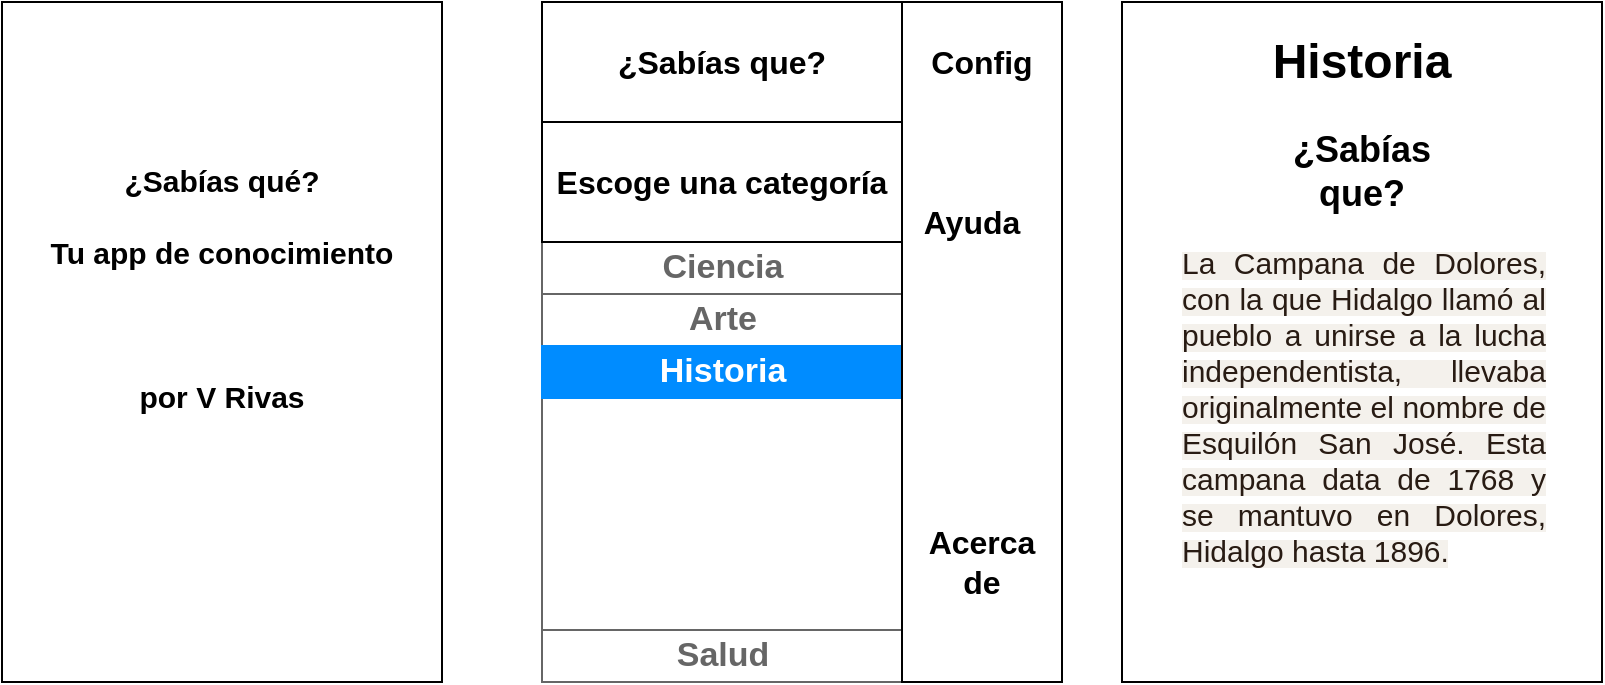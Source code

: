 <mxfile version="14.2.9" type="github">
  <diagram name="Page-1" id="f1b7ffb7-ca1e-a977-7cf5-a751b3c06c05">
    <mxGraphModel dx="940" dy="477" grid="1" gridSize="10" guides="1" tooltips="1" connect="1" arrows="1" fold="1" page="1" pageScale="1" pageWidth="826" pageHeight="1169" background="#ffffff" math="0" shadow="0">
      <root>
        <mxCell id="0" />
        <mxCell id="1" parent="0" />
        <mxCell id="B8A3A9K-5DqQreei3ml_-83" value="" style="strokeWidth=1;shadow=0;dashed=0;align=center;html=1;shape=mxgraph.mockup.containers.rrect;rSize=0;strokeColor=#666666;" vertex="1" parent="1">
          <mxGeometry x="270" y="120" width="180" height="220" as="geometry" />
        </mxCell>
        <mxCell id="B8A3A9K-5DqQreei3ml_-84" value="Ciencia" style="strokeColor=inherit;fillColor=inherit;gradientColor=inherit;strokeWidth=1;shadow=0;dashed=0;align=center;html=1;shape=mxgraph.mockup.containers.rrect;rSize=0;fontSize=17;fontColor=#666666;fontStyle=1;resizeWidth=1;" vertex="1" parent="B8A3A9K-5DqQreei3ml_-83">
          <mxGeometry width="180" height="26" relative="1" as="geometry" />
        </mxCell>
        <mxCell id="B8A3A9K-5DqQreei3ml_-85" value="Arte" style="strokeColor=inherit;fillColor=inherit;gradientColor=inherit;strokeWidth=1;shadow=0;dashed=0;align=center;html=1;shape=mxgraph.mockup.containers.rrect;rSize=0;fontSize=17;fontColor=#666666;fontStyle=1;resizeWidth=1;" vertex="1" parent="B8A3A9K-5DqQreei3ml_-83">
          <mxGeometry width="180" height="26" relative="1" as="geometry">
            <mxPoint y="26" as="offset" />
          </mxGeometry>
        </mxCell>
        <mxCell id="B8A3A9K-5DqQreei3ml_-86" value="Historia" style="strokeWidth=1;shadow=0;dashed=0;align=center;html=1;shape=mxgraph.mockup.containers.rrect;rSize=0;fontSize=17;fontColor=#ffffff;fontStyle=1;fillColor=#008cff;strokeColor=#008cff;resizeWidth=1;" vertex="1" parent="B8A3A9K-5DqQreei3ml_-83">
          <mxGeometry width="180" height="26" relative="1" as="geometry">
            <mxPoint y="52" as="offset" />
          </mxGeometry>
        </mxCell>
        <mxCell id="B8A3A9K-5DqQreei3ml_-87" value="Salud" style="strokeColor=inherit;fillColor=inherit;gradientColor=inherit;strokeWidth=1;shadow=0;dashed=0;align=center;html=1;shape=mxgraph.mockup.containers.rrect;rSize=0;fontSize=17;fontColor=#666666;fontStyle=1;resizeWidth=1;" vertex="1" parent="B8A3A9K-5DqQreei3ml_-83">
          <mxGeometry y="1" width="180" height="26" relative="1" as="geometry">
            <mxPoint y="-26" as="offset" />
          </mxGeometry>
        </mxCell>
        <mxCell id="B8A3A9K-5DqQreei3ml_-88" value="&lt;b&gt;&lt;font style=&quot;font-size: 16px&quot;&gt;¿Sabías que?&lt;/font&gt;&lt;/b&gt;" style="rounded=0;whiteSpace=wrap;html=1;" vertex="1" parent="1">
          <mxGeometry x="270" width="180" height="60" as="geometry" />
        </mxCell>
        <mxCell id="B8A3A9K-5DqQreei3ml_-90" value="&lt;b&gt;&lt;font style=&quot;font-size: 16px&quot;&gt;Escoge una categoría&lt;/font&gt;&lt;/b&gt;" style="rounded=0;whiteSpace=wrap;html=1;" vertex="1" parent="1">
          <mxGeometry x="270" y="60" width="180" height="60" as="geometry" />
        </mxCell>
        <mxCell id="B8A3A9K-5DqQreei3ml_-91" value="" style="rounded=0;whiteSpace=wrap;html=1;" vertex="1" parent="1">
          <mxGeometry x="450" width="80" height="340" as="geometry" />
        </mxCell>
        <mxCell id="B8A3A9K-5DqQreei3ml_-92" value="&lt;b&gt;&lt;font style=&quot;font-size: 16px&quot;&gt;Config&lt;/font&gt;&lt;/b&gt;" style="text;html=1;strokeColor=none;fillColor=none;align=center;verticalAlign=middle;whiteSpace=wrap;rounded=0;" vertex="1" parent="1">
          <mxGeometry x="470" y="20" width="40" height="20" as="geometry" />
        </mxCell>
        <mxCell id="B8A3A9K-5DqQreei3ml_-94" value="&lt;b style=&quot;font-size: 15px&quot;&gt;¿Sabías qué?&lt;br&gt;&lt;br&gt;Tu app de conocimiento&lt;br&gt;&lt;br&gt;&lt;br&gt;&lt;br&gt;por V Rivas&lt;br&gt;&lt;br&gt;&lt;br&gt;&lt;br&gt;&lt;/b&gt;" style="rounded=0;whiteSpace=wrap;html=1;" vertex="1" parent="1">
          <mxGeometry width="220" height="340" as="geometry" />
        </mxCell>
        <mxCell id="B8A3A9K-5DqQreei3ml_-97" value="&lt;b&gt;&lt;font style=&quot;font-size: 16px&quot;&gt;Ayuda&lt;/font&gt;&lt;/b&gt;" style="text;html=1;strokeColor=none;fillColor=none;align=center;verticalAlign=middle;whiteSpace=wrap;rounded=0;" vertex="1" parent="1">
          <mxGeometry x="480" y="100" width="10" height="20" as="geometry" />
        </mxCell>
        <mxCell id="B8A3A9K-5DqQreei3ml_-98" value="&lt;b&gt;&lt;font style=&quot;font-size: 16px&quot;&gt;Acerca de&lt;/font&gt;&lt;/b&gt;" style="text;html=1;strokeColor=none;fillColor=none;align=center;verticalAlign=middle;whiteSpace=wrap;rounded=0;" vertex="1" parent="1">
          <mxGeometry x="470" y="270" width="40" height="20" as="geometry" />
        </mxCell>
        <mxCell id="B8A3A9K-5DqQreei3ml_-99" value="" style="rounded=0;whiteSpace=wrap;html=1;" vertex="1" parent="1">
          <mxGeometry x="560" width="240" height="340" as="geometry" />
        </mxCell>
        <mxCell id="B8A3A9K-5DqQreei3ml_-100" value="&lt;b&gt;&lt;font style=&quot;font-size: 24px&quot;&gt;Historia&lt;/font&gt;&lt;/b&gt;" style="text;html=1;strokeColor=none;fillColor=none;align=center;verticalAlign=middle;whiteSpace=wrap;rounded=0;" vertex="1" parent="1">
          <mxGeometry x="660" y="20" width="40" height="20" as="geometry" />
        </mxCell>
        <mxCell id="B8A3A9K-5DqQreei3ml_-101" value="&lt;b&gt;&lt;font style=&quot;font-size: 18px&quot;&gt;¿Sabías que?&lt;/font&gt;&lt;/b&gt;" style="text;html=1;strokeColor=none;fillColor=none;align=center;verticalAlign=middle;whiteSpace=wrap;rounded=0;" vertex="1" parent="1">
          <mxGeometry x="660" y="70" width="40" height="30" as="geometry" />
        </mxCell>
        <mxCell id="B8A3A9K-5DqQreei3ml_-103" value="&lt;p style=&quot;text-align: justify&quot;&gt;&lt;span style=&quot;color: rgb(40 , 27 , 19) ; font-weight: 400 ; background-color: rgb(244 , 241 , 236)&quot;&gt;&lt;font style=&quot;line-height: 120% ; font-size: 15px&quot;&gt;La Campana de Dolores, con la que Hidalgo llamó al pueblo a unirse a la lucha independentista, llevaba originalmente el nombre de Esquilón San José. Esta campana data de 1768 y se mantuvo en Dolores, Hidalgo hasta 1896.&lt;/font&gt;&lt;/span&gt;&lt;/p&gt;" style="text;html=1;strokeColor=none;fillColor=none;spacing=5;spacingTop=-20;whiteSpace=wrap;overflow=hidden;rounded=0;" vertex="1" parent="1">
          <mxGeometry x="585" y="120" width="190" height="170" as="geometry" />
        </mxCell>
      </root>
    </mxGraphModel>
  </diagram>
</mxfile>
